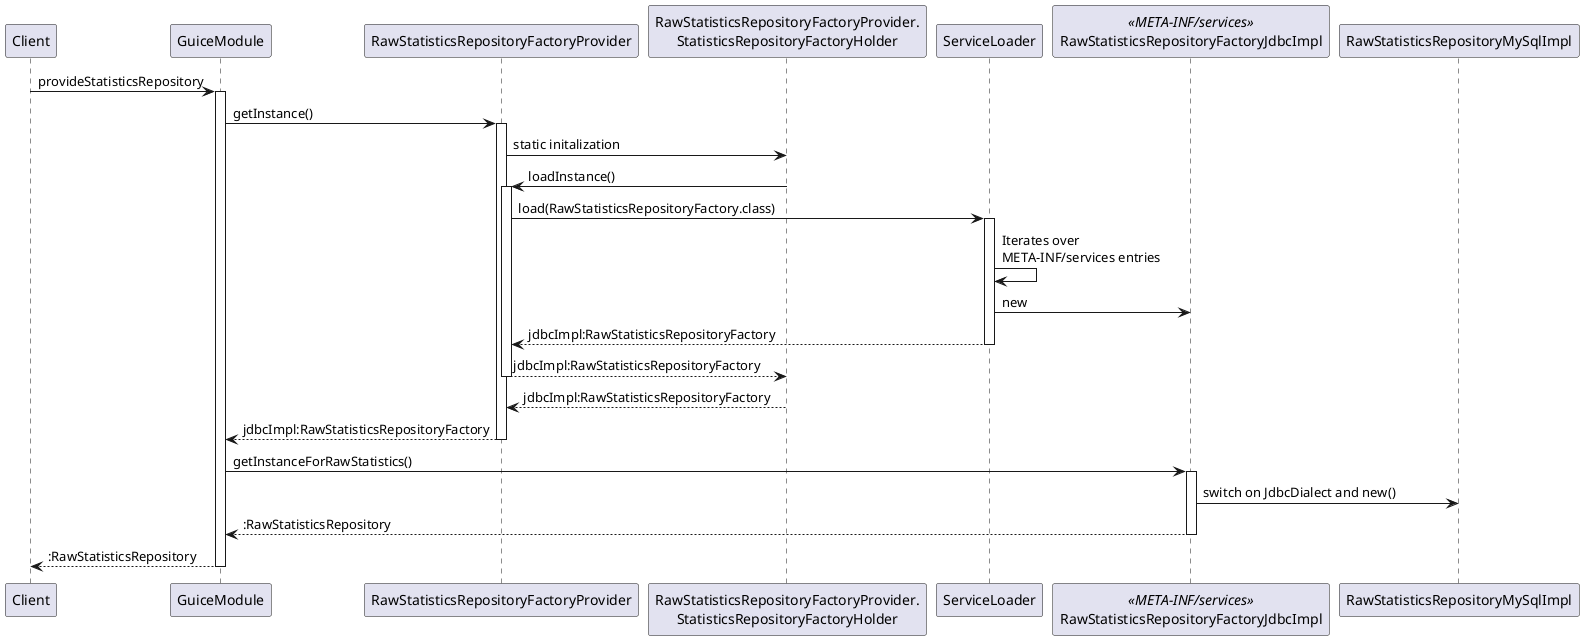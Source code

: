 @startuml
participant Client
participant GuiceModule as GM
participant RawStatisticsRepositoryFactoryProvider as RSRFP
participant "RawStatisticsRepositoryFactoryProvider.\nStatisticsRepositoryFactoryHolder" as SRFH
participant ServiceLoader
participant RawStatisticsRepositoryFactoryJdbcImpl <<META-INF/services>>

Client -> GM : provideStatisticsRepository
activate GM
GM -> RSRFP : getInstance()
activate RSRFP
RSRFP -> SRFH : static initalization
SRFH -> RSRFP : loadInstance()
activate RSRFP
RSRFP -> ServiceLoader: load(RawStatisticsRepositoryFactory.class)
activate ServiceLoader
ServiceLoader -> ServiceLoader : Iterates over \nMETA-INF/services entries
ServiceLoader -> RawStatisticsRepositoryFactoryJdbcImpl : new
RSRFP <-- ServiceLoader : jdbcImpl:RawStatisticsRepositoryFactory
deactivate ServiceLoader
SRFH <-- RSRFP : jdbcImpl:RawStatisticsRepositoryFactory
deactivate RSRFP
RSRFP <-- SRFH : jdbcImpl:RawStatisticsRepositoryFactory
GM <-- RSRFP : jdbcImpl:RawStatisticsRepositoryFactory
deactivate RSRFP
GM -> RawStatisticsRepositoryFactoryJdbcImpl : getInstanceForRawStatistics()
activate RawStatisticsRepositoryFactoryJdbcImpl
    RawStatisticsRepositoryFactoryJdbcImpl -> RawStatisticsRepositoryMySqlImpl : switch on JdbcDialect and new()
    GM <-- RawStatisticsRepositoryFactoryJdbcImpl : :RawStatisticsRepository
deactivate RawStatisticsRepositoryFactoryJdbcImpl
Client <-- GM : :RawStatisticsRepository
deactivate GM
@enduml